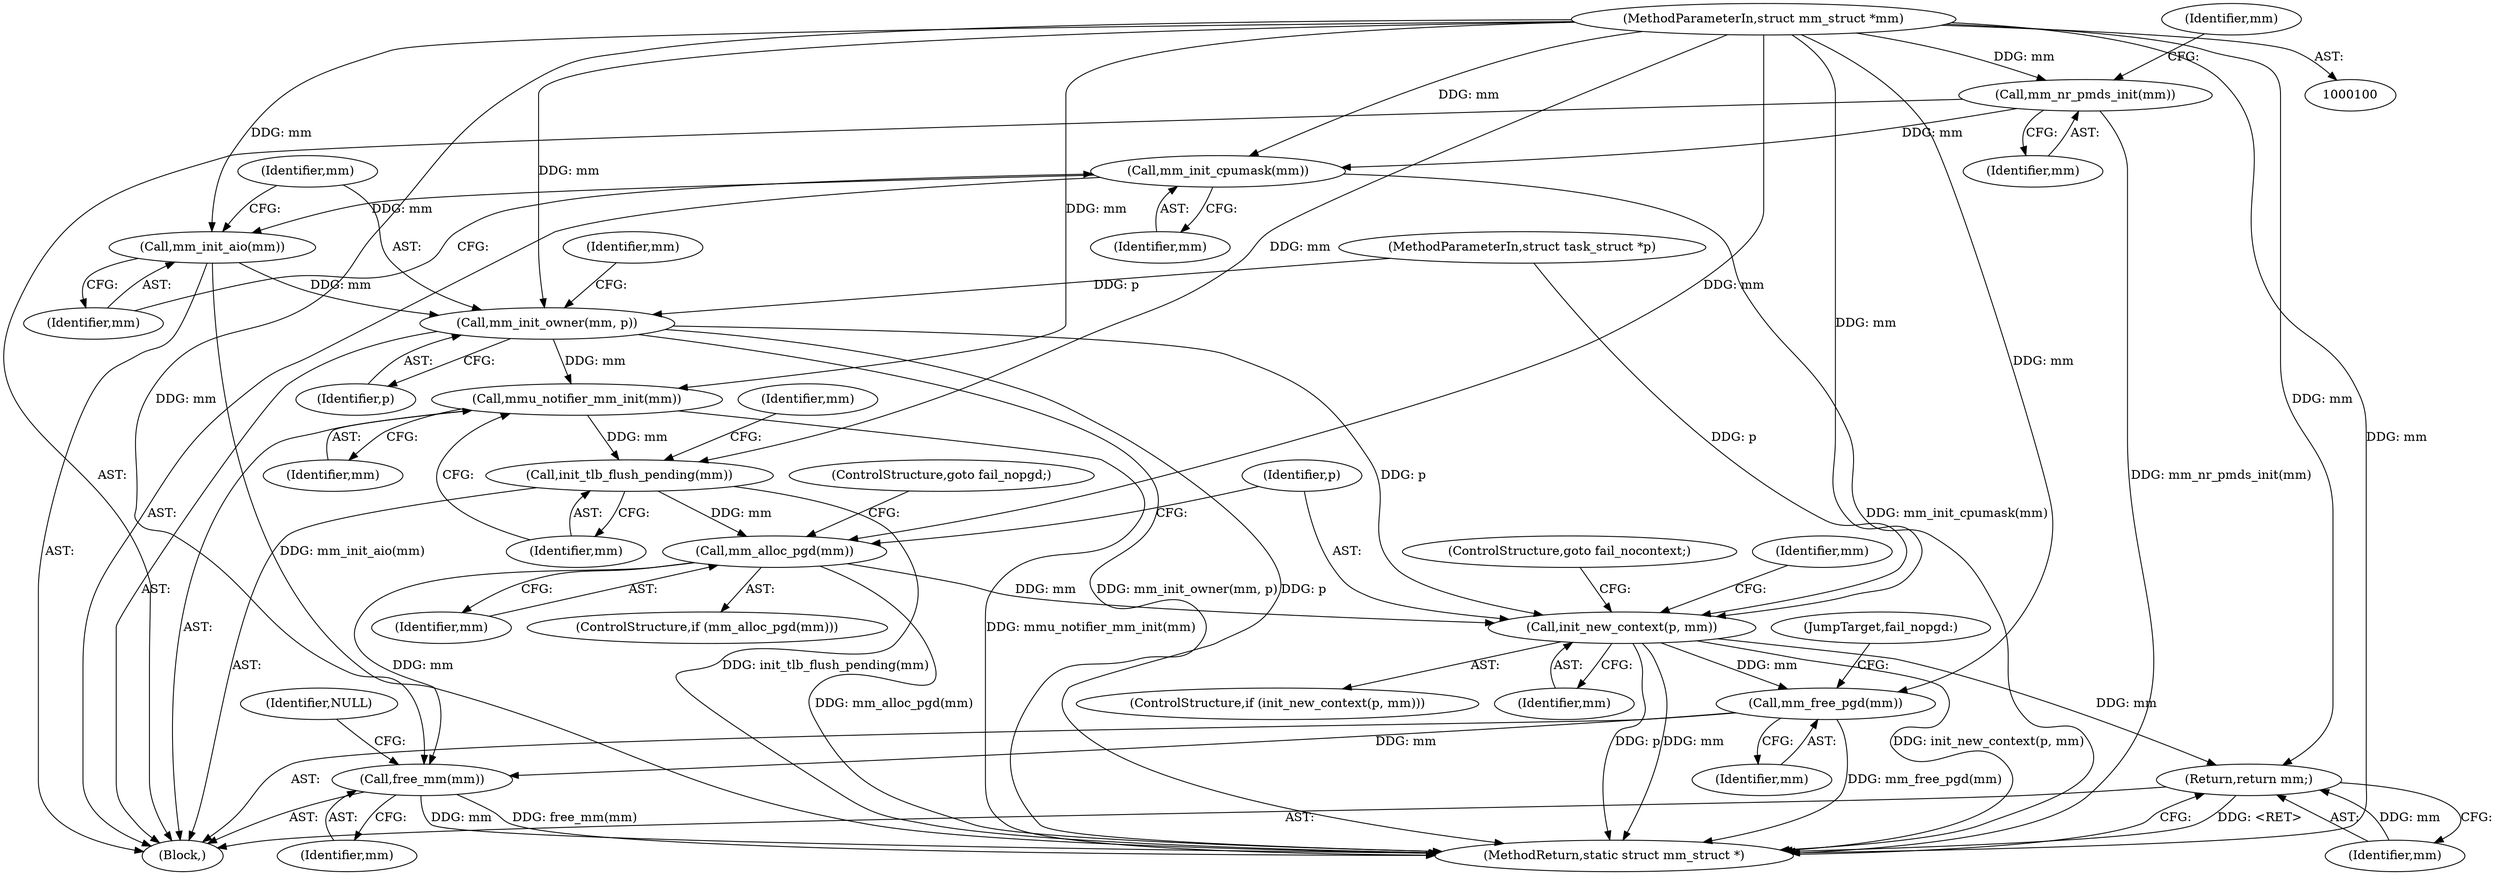 digraph "0_linux_2b7e8665b4ff51c034c55df3cff76518d1a9ee3a@pointer" {
"1000153" [label="(Call,mm_nr_pmds_init(mm))"];
"1000101" [label="(MethodParameterIn,struct mm_struct *mm)"];
"1000185" [label="(Call,mm_init_cpumask(mm))"];
"1000187" [label="(Call,mm_init_aio(mm))"];
"1000189" [label="(Call,mm_init_owner(mm, p))"];
"1000197" [label="(Call,mmu_notifier_mm_init(mm))"];
"1000199" [label="(Call,init_tlb_flush_pending(mm))"];
"1000246" [label="(Call,mm_alloc_pgd(mm))"];
"1000250" [label="(Call,init_new_context(p, mm))"];
"1000260" [label="(Return,return mm;)"];
"1000263" [label="(Call,mm_free_pgd(mm))"];
"1000266" [label="(Call,free_mm(mm))"];
"1000260" [label="(Return,return mm;)"];
"1000265" [label="(JumpTarget,fail_nopgd:)"];
"1000251" [label="(Identifier,p)"];
"1000256" [label="(Identifier,mm)"];
"1000249" [label="(ControlStructure,if (init_new_context(p, mm)))"];
"1000198" [label="(Identifier,mm)"];
"1000263" [label="(Call,mm_free_pgd(mm))"];
"1000199" [label="(Call,init_tlb_flush_pending(mm))"];
"1000185" [label="(Call,mm_init_cpumask(mm))"];
"1000186" [label="(Identifier,mm)"];
"1000197" [label="(Call,mmu_notifier_mm_init(mm))"];
"1000104" [label="(Block,)"];
"1000248" [label="(ControlStructure,goto fail_nopgd;)"];
"1000153" [label="(Call,mm_nr_pmds_init(mm))"];
"1000154" [label="(Identifier,mm)"];
"1000190" [label="(Identifier,mm)"];
"1000194" [label="(Identifier,mm)"];
"1000188" [label="(Identifier,mm)"];
"1000270" [label="(MethodReturn,static struct mm_struct *)"];
"1000200" [label="(Identifier,mm)"];
"1000252" [label="(Identifier,mm)"];
"1000203" [label="(Identifier,mm)"];
"1000269" [label="(Identifier,NULL)"];
"1000189" [label="(Call,mm_init_owner(mm, p))"];
"1000246" [label="(Call,mm_alloc_pgd(mm))"];
"1000267" [label="(Identifier,mm)"];
"1000157" [label="(Identifier,mm)"];
"1000101" [label="(MethodParameterIn,struct mm_struct *mm)"];
"1000102" [label="(MethodParameterIn,struct task_struct *p)"];
"1000247" [label="(Identifier,mm)"];
"1000191" [label="(Identifier,p)"];
"1000261" [label="(Identifier,mm)"];
"1000250" [label="(Call,init_new_context(p, mm))"];
"1000253" [label="(ControlStructure,goto fail_nocontext;)"];
"1000264" [label="(Identifier,mm)"];
"1000266" [label="(Call,free_mm(mm))"];
"1000187" [label="(Call,mm_init_aio(mm))"];
"1000245" [label="(ControlStructure,if (mm_alloc_pgd(mm)))"];
"1000153" -> "1000104"  [label="AST: "];
"1000153" -> "1000154"  [label="CFG: "];
"1000154" -> "1000153"  [label="AST: "];
"1000157" -> "1000153"  [label="CFG: "];
"1000153" -> "1000270"  [label="DDG: mm_nr_pmds_init(mm)"];
"1000101" -> "1000153"  [label="DDG: mm"];
"1000153" -> "1000185"  [label="DDG: mm"];
"1000101" -> "1000100"  [label="AST: "];
"1000101" -> "1000270"  [label="DDG: mm"];
"1000101" -> "1000185"  [label="DDG: mm"];
"1000101" -> "1000187"  [label="DDG: mm"];
"1000101" -> "1000189"  [label="DDG: mm"];
"1000101" -> "1000197"  [label="DDG: mm"];
"1000101" -> "1000199"  [label="DDG: mm"];
"1000101" -> "1000246"  [label="DDG: mm"];
"1000101" -> "1000250"  [label="DDG: mm"];
"1000101" -> "1000260"  [label="DDG: mm"];
"1000101" -> "1000263"  [label="DDG: mm"];
"1000101" -> "1000266"  [label="DDG: mm"];
"1000185" -> "1000104"  [label="AST: "];
"1000185" -> "1000186"  [label="CFG: "];
"1000186" -> "1000185"  [label="AST: "];
"1000188" -> "1000185"  [label="CFG: "];
"1000185" -> "1000270"  [label="DDG: mm_init_cpumask(mm)"];
"1000185" -> "1000187"  [label="DDG: mm"];
"1000187" -> "1000104"  [label="AST: "];
"1000187" -> "1000188"  [label="CFG: "];
"1000188" -> "1000187"  [label="AST: "];
"1000190" -> "1000187"  [label="CFG: "];
"1000187" -> "1000270"  [label="DDG: mm_init_aio(mm)"];
"1000187" -> "1000189"  [label="DDG: mm"];
"1000189" -> "1000104"  [label="AST: "];
"1000189" -> "1000191"  [label="CFG: "];
"1000190" -> "1000189"  [label="AST: "];
"1000191" -> "1000189"  [label="AST: "];
"1000194" -> "1000189"  [label="CFG: "];
"1000189" -> "1000270"  [label="DDG: mm_init_owner(mm, p)"];
"1000189" -> "1000270"  [label="DDG: p"];
"1000102" -> "1000189"  [label="DDG: p"];
"1000189" -> "1000197"  [label="DDG: mm"];
"1000189" -> "1000250"  [label="DDG: p"];
"1000197" -> "1000104"  [label="AST: "];
"1000197" -> "1000198"  [label="CFG: "];
"1000198" -> "1000197"  [label="AST: "];
"1000200" -> "1000197"  [label="CFG: "];
"1000197" -> "1000270"  [label="DDG: mmu_notifier_mm_init(mm)"];
"1000197" -> "1000199"  [label="DDG: mm"];
"1000199" -> "1000104"  [label="AST: "];
"1000199" -> "1000200"  [label="CFG: "];
"1000200" -> "1000199"  [label="AST: "];
"1000203" -> "1000199"  [label="CFG: "];
"1000199" -> "1000270"  [label="DDG: init_tlb_flush_pending(mm)"];
"1000199" -> "1000246"  [label="DDG: mm"];
"1000246" -> "1000245"  [label="AST: "];
"1000246" -> "1000247"  [label="CFG: "];
"1000247" -> "1000246"  [label="AST: "];
"1000248" -> "1000246"  [label="CFG: "];
"1000251" -> "1000246"  [label="CFG: "];
"1000246" -> "1000270"  [label="DDG: mm_alloc_pgd(mm)"];
"1000246" -> "1000250"  [label="DDG: mm"];
"1000246" -> "1000266"  [label="DDG: mm"];
"1000250" -> "1000249"  [label="AST: "];
"1000250" -> "1000252"  [label="CFG: "];
"1000251" -> "1000250"  [label="AST: "];
"1000252" -> "1000250"  [label="AST: "];
"1000253" -> "1000250"  [label="CFG: "];
"1000256" -> "1000250"  [label="CFG: "];
"1000250" -> "1000270"  [label="DDG: p"];
"1000250" -> "1000270"  [label="DDG: mm"];
"1000250" -> "1000270"  [label="DDG: init_new_context(p, mm)"];
"1000102" -> "1000250"  [label="DDG: p"];
"1000250" -> "1000260"  [label="DDG: mm"];
"1000250" -> "1000263"  [label="DDG: mm"];
"1000260" -> "1000104"  [label="AST: "];
"1000260" -> "1000261"  [label="CFG: "];
"1000261" -> "1000260"  [label="AST: "];
"1000270" -> "1000260"  [label="CFG: "];
"1000260" -> "1000270"  [label="DDG: <RET>"];
"1000261" -> "1000260"  [label="DDG: mm"];
"1000263" -> "1000104"  [label="AST: "];
"1000263" -> "1000264"  [label="CFG: "];
"1000264" -> "1000263"  [label="AST: "];
"1000265" -> "1000263"  [label="CFG: "];
"1000263" -> "1000270"  [label="DDG: mm_free_pgd(mm)"];
"1000263" -> "1000266"  [label="DDG: mm"];
"1000266" -> "1000104"  [label="AST: "];
"1000266" -> "1000267"  [label="CFG: "];
"1000267" -> "1000266"  [label="AST: "];
"1000269" -> "1000266"  [label="CFG: "];
"1000266" -> "1000270"  [label="DDG: mm"];
"1000266" -> "1000270"  [label="DDG: free_mm(mm)"];
}
